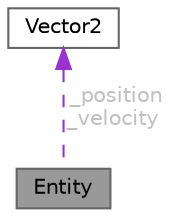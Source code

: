 digraph "Entity"
{
 // LATEX_PDF_SIZE
  bgcolor="transparent";
  edge [fontname=Helvetica,fontsize=10,labelfontname=Helvetica,labelfontsize=10];
  node [fontname=Helvetica,fontsize=10,shape=box,height=0.2,width=0.4];
  Node1 [id="Node000001",label="Entity",height=0.2,width=0.4,color="gray40", fillcolor="grey60", style="filled", fontcolor="black",tooltip="Base interface for all game entities."];
  Node2 -> Node1 [id="edge1_Node000001_Node000002",dir="back",color="darkorchid3",style="dashed",tooltip=" ",label=" _position\n_velocity",fontcolor="grey" ];
  Node2 [id="Node000002",label="Vector2",height=0.2,width=0.4,color="gray40", fillcolor="white", style="filled",URL="$structVector2.html",tooltip="Simple structure representing a 2D vector."];
}
